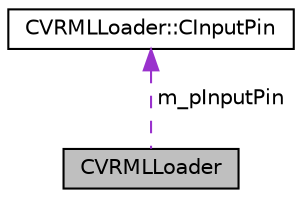 digraph G
{
  edge [fontname="Helvetica",fontsize="10",labelfontname="Helvetica",labelfontsize="10"];
  node [fontname="Helvetica",fontsize="10",shape=record];
  Node1 [label="CVRMLLoader",height=0.2,width=0.4,color="black", fillcolor="grey75", style="filled" fontcolor="black"];
  Node2 -> Node1 [dir="back",color="darkorchid3",fontsize="10",style="dashed",label=" m_pInputPin" ,fontname="Helvetica"];
  Node2 [label="CVRMLLoader::CInputPin",height=0.2,width=0.4,color="black", fillcolor="white", style="filled",URL="$class_c_v_r_m_l_loader_1_1_c_input_pin.html"];
}
